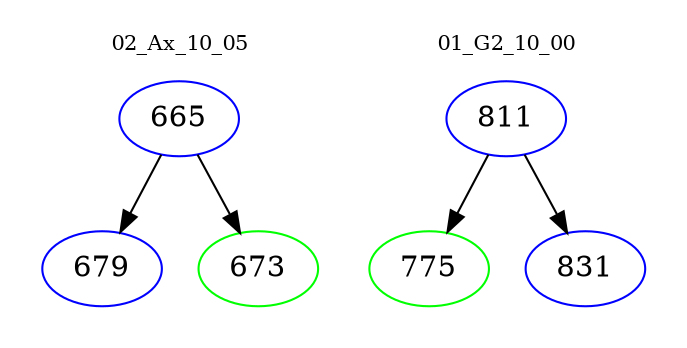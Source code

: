 digraph{
subgraph cluster_0 {
color = white
label = "02_Ax_10_05";
fontsize=10;
T0_665 [label="665", color="blue"]
T0_665 -> T0_679 [color="black"]
T0_679 [label="679", color="blue"]
T0_665 -> T0_673 [color="black"]
T0_673 [label="673", color="green"]
}
subgraph cluster_1 {
color = white
label = "01_G2_10_00";
fontsize=10;
T1_811 [label="811", color="blue"]
T1_811 -> T1_775 [color="black"]
T1_775 [label="775", color="green"]
T1_811 -> T1_831 [color="black"]
T1_831 [label="831", color="blue"]
}
}
